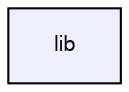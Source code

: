 digraph G {
  bgcolor=transparent;
  compound=true
  node [ fontsize="10", fontname="FreeSans"];
  edge [ labelfontsize="10", labelfontname="FreeSans"];
  dir_24893b1bedac378997de91931ca0466d [shape=box, label="lib", style="filled", fillcolor="#eeeeff", pencolor="black", URL="dir_24893b1bedac378997de91931ca0466d.html"];
}
